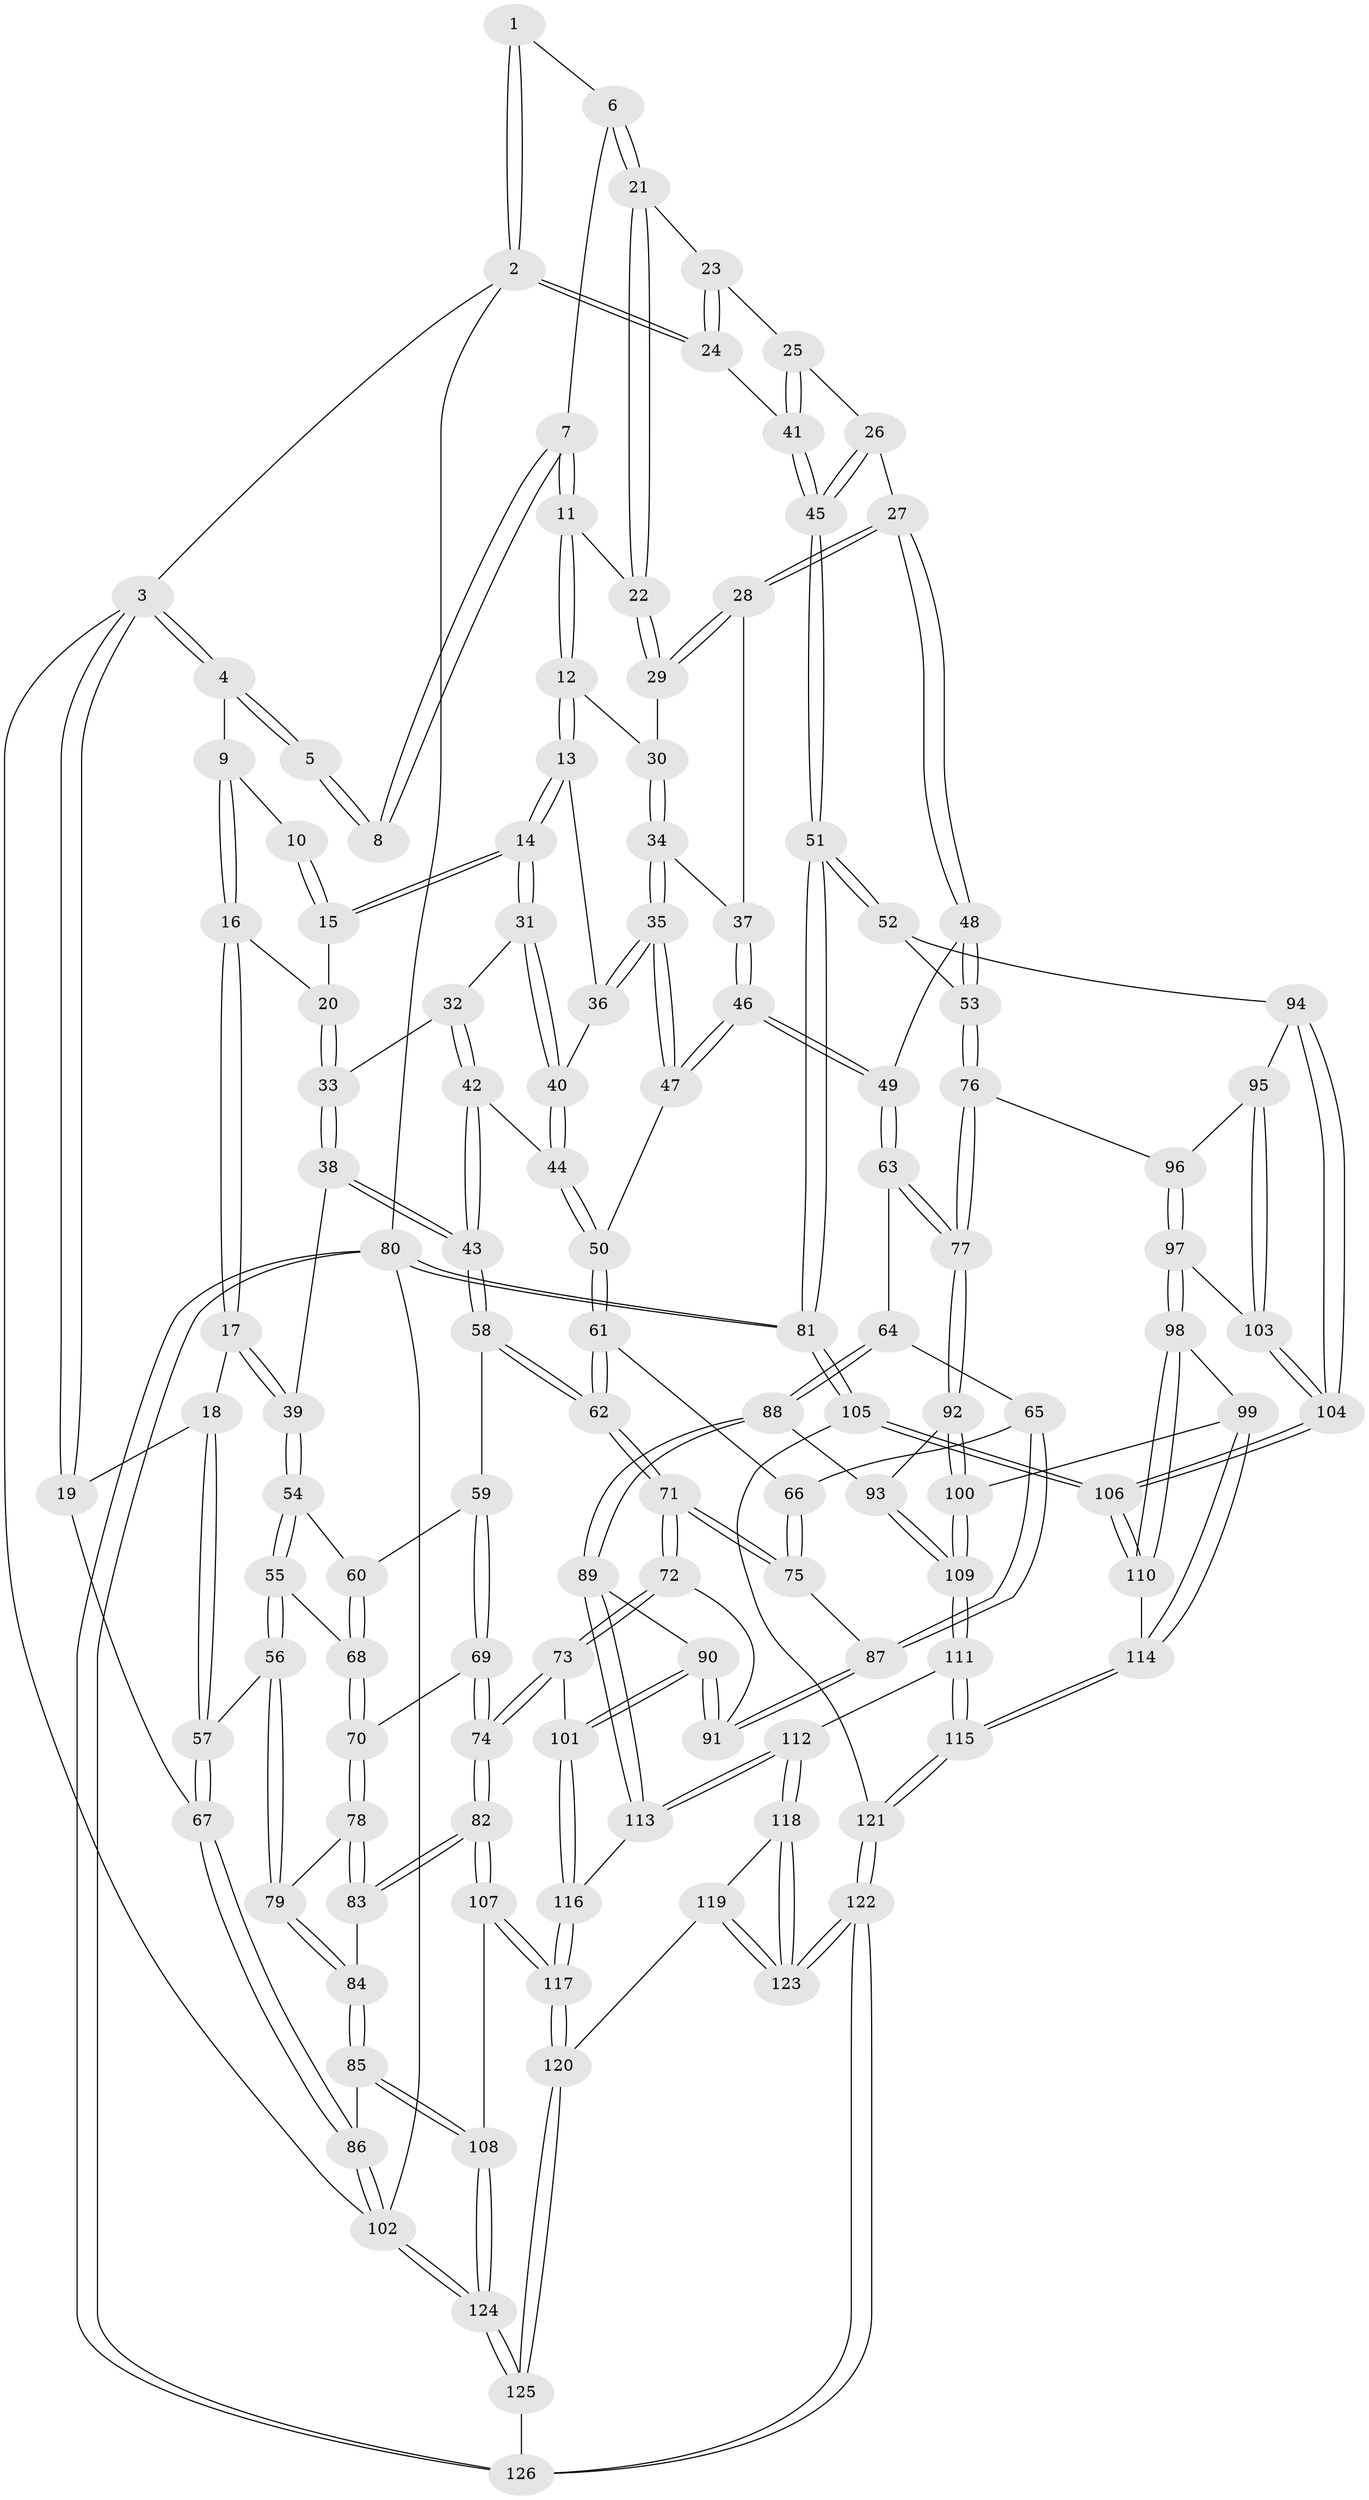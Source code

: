 // Generated by graph-tools (version 1.1) at 2025/38/03/09/25 02:38:21]
// undirected, 126 vertices, 312 edges
graph export_dot {
graph [start="1"]
  node [color=gray90,style=filled];
  1 [pos="+0.7834032589401363+0"];
  2 [pos="+1+0"];
  3 [pos="+0+0"];
  4 [pos="+0.1395728667944566+0"];
  5 [pos="+0.544579263233734+0"];
  6 [pos="+0.7945149654089777+0"];
  7 [pos="+0.5245181843642762+0.06640614376958737"];
  8 [pos="+0.5188866840707628+0.04121217738162315"];
  9 [pos="+0.21146417052917654+0"];
  10 [pos="+0.4075378264987948+0.052931441430663126"];
  11 [pos="+0.5338450923887674+0.11901114335259956"];
  12 [pos="+0.5272582939543157+0.1356388901846483"];
  13 [pos="+0.5147421011372114+0.14910218944266312"];
  14 [pos="+0.4694029999884318+0.16332459939752608"];
  15 [pos="+0.43065007120948084+0.14443979924736763"];
  16 [pos="+0.2402911369775219+0.10257531922813318"];
  17 [pos="+0.15497121446747006+0.2524274424100566"];
  18 [pos="+0.12648570687528954+0.25042831972836627"];
  19 [pos="+0+0.03265308410315007"];
  20 [pos="+0.29602760370414094+0.13883168859466752"];
  21 [pos="+0.7956521842164291+0.00512668798615654"];
  22 [pos="+0.7612071354353422+0.0637937458970904"];
  23 [pos="+0.8742524049458614+0.06864409664932639"];
  24 [pos="+1+0.16863036093684342"];
  25 [pos="+0.9155483973111525+0.20863570998458106"];
  26 [pos="+0.8796338010807654+0.2681316242835058"];
  27 [pos="+0.842275353546047+0.28636949593736566"];
  28 [pos="+0.7710366685236127+0.2503687512818165"];
  29 [pos="+0.756594989299355+0.08849539754288678"];
  30 [pos="+0.6354895277755452+0.19673750400056528"];
  31 [pos="+0.43477705561479113+0.23455298884062808"];
  32 [pos="+0.37528982120727256+0.2692092282812486"];
  33 [pos="+0.35691228860125673+0.26180091245405024"];
  34 [pos="+0.6392599120468027+0.23258584269721128"];
  35 [pos="+0.5909096373882508+0.2941175302909321"];
  36 [pos="+0.5220535534684971+0.16947741891977267"];
  37 [pos="+0.7572427442963947+0.2591224515036061"];
  38 [pos="+0.2483139739220423+0.315657210069194"];
  39 [pos="+0.18965529088077734+0.31321918435983814"];
  40 [pos="+0.5022272741774765+0.3107855421683641"];
  41 [pos="+1+0.20741052678312222"];
  42 [pos="+0.3906374808036749+0.32761239951527027"];
  43 [pos="+0.35979343089852306+0.4004913805004509"];
  44 [pos="+0.5220242361450975+0.3472868528203856"];
  45 [pos="+1+0.4289909191527632"];
  46 [pos="+0.6755169453720314+0.3718232799726317"];
  47 [pos="+0.5856296971586012+0.3337114363550807"];
  48 [pos="+0.8516784507103372+0.3920112420439446"];
  49 [pos="+0.7077199971794852+0.4391768592600016"];
  50 [pos="+0.5327787876173992+0.35571999237656815"];
  51 [pos="+1+0.4389379509656103"];
  52 [pos="+1+0.47916695988392666"];
  53 [pos="+0.9652873913147616+0.48460045106102334"];
  54 [pos="+0.1839748178619373+0.3527847277906517"];
  55 [pos="+0.12116744636788196+0.4478893524820783"];
  56 [pos="+0.003892291820850541+0.46297281301960796"];
  57 [pos="+0+0.44496783400536893"];
  58 [pos="+0.3608798919967358+0.40855529162466314"];
  59 [pos="+0.2790458798821017+0.452112586373381"];
  60 [pos="+0.26601561613754443+0.44008085458655044"];
  61 [pos="+0.5152145482625922+0.40256470006172407"];
  62 [pos="+0.4337537241243911+0.47426212729368905"];
  63 [pos="+0.6938694479593668+0.5141182587183787"];
  64 [pos="+0.6650015020688219+0.525442950166472"];
  65 [pos="+0.6563309653845393+0.5271197560052502"];
  66 [pos="+0.5856880305255561+0.4819986837578904"];
  67 [pos="+0+0.4432170605053993"];
  68 [pos="+0.1463869746568468+0.4805291607357429"];
  69 [pos="+0.27594229384241825+0.4668261609669824"];
  70 [pos="+0.15915252650214443+0.4988073793067373"];
  71 [pos="+0.431965764550873+0.5457925956318258"];
  72 [pos="+0.4229489994432242+0.5624499274334438"];
  73 [pos="+0.34825425929204495+0.6708177768795052"];
  74 [pos="+0.31522210060033345+0.6823815197297071"];
  75 [pos="+0.43950297989244574+0.5455558335216187"];
  76 [pos="+0.8653095383008939+0.565578612341327"];
  77 [pos="+0.7896086724796841+0.5912408029954499"];
  78 [pos="+0.1776045637805111+0.5587702633782383"];
  79 [pos="+0.05577721098275402+0.5611797045198352"];
  80 [pos="+1+1"];
  81 [pos="+1+0.862607181535682"];
  82 [pos="+0.31495899432505003+0.6825601417156452"];
  83 [pos="+0.21083184326182458+0.6136231804736004"];
  84 [pos="+0.06313676975205079+0.633272739585036"];
  85 [pos="+0.03913333475320729+0.6615306383397236"];
  86 [pos="+0+0.6764698618794448"];
  87 [pos="+0.6103886544826773+0.5612586200176447"];
  88 [pos="+0.6543934812746798+0.695988390704409"];
  89 [pos="+0.6446631510111879+0.7025708268584362"];
  90 [pos="+0.583142166072072+0.6297915873131713"];
  91 [pos="+0.5833369762990042+0.6284365145190363"];
  92 [pos="+0.7843044819651288+0.6232793808028568"];
  93 [pos="+0.7048316774346852+0.6826916948360554"];
  94 [pos="+0.9607341009251393+0.6668243892480746"];
  95 [pos="+0.9482952804774837+0.6644345404219307"];
  96 [pos="+0.9059602734530359+0.6424892417580202"];
  97 [pos="+0.8965678885704896+0.7126601263271164"];
  98 [pos="+0.8871082165298982+0.7219525839561376"];
  99 [pos="+0.8350929861335449+0.7076048420269023"];
  100 [pos="+0.8058524973748576+0.6849810999761771"];
  101 [pos="+0.4724573274518211+0.7173385332870545"];
  102 [pos="+0+1"];
  103 [pos="+0.900834026732401+0.711581038702452"];
  104 [pos="+0.9827240100259373+0.7070687623584175"];
  105 [pos="+1+0.8267236283080455"];
  106 [pos="+1+0.8019580660775033"];
  107 [pos="+0.26042965380602223+0.8024924867604002"];
  108 [pos="+0.16796423319178186+0.8574658648888626"];
  109 [pos="+0.746926538455271+0.7922059686102721"];
  110 [pos="+0.9084741900507679+0.7794582588603503"];
  111 [pos="+0.7389541434765143+0.825912710822959"];
  112 [pos="+0.631492306285108+0.8074978227421754"];
  113 [pos="+0.6113837784617464+0.7853282310564131"];
  114 [pos="+0.8292346907166767+0.8572528832832834"];
  115 [pos="+0.8070690633769925+0.891487954850174"];
  116 [pos="+0.535603074299969+0.7738125732563446"];
  117 [pos="+0.4468536971094539+0.9726784404082394"];
  118 [pos="+0.6085288944086163+0.90800286314842"];
  119 [pos="+0.5223573873583451+0.9552618729046942"];
  120 [pos="+0.45283633060935596+0.9852589795582322"];
  121 [pos="+0.8094697626866859+0.9004273306514491"];
  122 [pos="+0.7990531988335025+1"];
  123 [pos="+0.7417690927113223+1"];
  124 [pos="+0+1"];
  125 [pos="+0.45257324338961824+1"];
  126 [pos="+0.8368357802257694+1"];
  1 -- 2;
  1 -- 2;
  1 -- 6;
  2 -- 3;
  2 -- 24;
  2 -- 24;
  2 -- 80;
  3 -- 4;
  3 -- 4;
  3 -- 19;
  3 -- 19;
  3 -- 102;
  4 -- 5;
  4 -- 5;
  4 -- 9;
  5 -- 8;
  5 -- 8;
  6 -- 7;
  6 -- 21;
  6 -- 21;
  7 -- 8;
  7 -- 8;
  7 -- 11;
  7 -- 11;
  9 -- 10;
  9 -- 16;
  9 -- 16;
  10 -- 15;
  10 -- 15;
  11 -- 12;
  11 -- 12;
  11 -- 22;
  12 -- 13;
  12 -- 13;
  12 -- 30;
  13 -- 14;
  13 -- 14;
  13 -- 36;
  14 -- 15;
  14 -- 15;
  14 -- 31;
  14 -- 31;
  15 -- 20;
  16 -- 17;
  16 -- 17;
  16 -- 20;
  17 -- 18;
  17 -- 39;
  17 -- 39;
  18 -- 19;
  18 -- 57;
  18 -- 57;
  19 -- 67;
  20 -- 33;
  20 -- 33;
  21 -- 22;
  21 -- 22;
  21 -- 23;
  22 -- 29;
  22 -- 29;
  23 -- 24;
  23 -- 24;
  23 -- 25;
  24 -- 41;
  25 -- 26;
  25 -- 41;
  25 -- 41;
  26 -- 27;
  26 -- 45;
  26 -- 45;
  27 -- 28;
  27 -- 28;
  27 -- 48;
  27 -- 48;
  28 -- 29;
  28 -- 29;
  28 -- 37;
  29 -- 30;
  30 -- 34;
  30 -- 34;
  31 -- 32;
  31 -- 40;
  31 -- 40;
  32 -- 33;
  32 -- 42;
  32 -- 42;
  33 -- 38;
  33 -- 38;
  34 -- 35;
  34 -- 35;
  34 -- 37;
  35 -- 36;
  35 -- 36;
  35 -- 47;
  35 -- 47;
  36 -- 40;
  37 -- 46;
  37 -- 46;
  38 -- 39;
  38 -- 43;
  38 -- 43;
  39 -- 54;
  39 -- 54;
  40 -- 44;
  40 -- 44;
  41 -- 45;
  41 -- 45;
  42 -- 43;
  42 -- 43;
  42 -- 44;
  43 -- 58;
  43 -- 58;
  44 -- 50;
  44 -- 50;
  45 -- 51;
  45 -- 51;
  46 -- 47;
  46 -- 47;
  46 -- 49;
  46 -- 49;
  47 -- 50;
  48 -- 49;
  48 -- 53;
  48 -- 53;
  49 -- 63;
  49 -- 63;
  50 -- 61;
  50 -- 61;
  51 -- 52;
  51 -- 52;
  51 -- 81;
  51 -- 81;
  52 -- 53;
  52 -- 94;
  53 -- 76;
  53 -- 76;
  54 -- 55;
  54 -- 55;
  54 -- 60;
  55 -- 56;
  55 -- 56;
  55 -- 68;
  56 -- 57;
  56 -- 79;
  56 -- 79;
  57 -- 67;
  57 -- 67;
  58 -- 59;
  58 -- 62;
  58 -- 62;
  59 -- 60;
  59 -- 69;
  59 -- 69;
  60 -- 68;
  60 -- 68;
  61 -- 62;
  61 -- 62;
  61 -- 66;
  62 -- 71;
  62 -- 71;
  63 -- 64;
  63 -- 77;
  63 -- 77;
  64 -- 65;
  64 -- 88;
  64 -- 88;
  65 -- 66;
  65 -- 87;
  65 -- 87;
  66 -- 75;
  66 -- 75;
  67 -- 86;
  67 -- 86;
  68 -- 70;
  68 -- 70;
  69 -- 70;
  69 -- 74;
  69 -- 74;
  70 -- 78;
  70 -- 78;
  71 -- 72;
  71 -- 72;
  71 -- 75;
  71 -- 75;
  72 -- 73;
  72 -- 73;
  72 -- 91;
  73 -- 74;
  73 -- 74;
  73 -- 101;
  74 -- 82;
  74 -- 82;
  75 -- 87;
  76 -- 77;
  76 -- 77;
  76 -- 96;
  77 -- 92;
  77 -- 92;
  78 -- 79;
  78 -- 83;
  78 -- 83;
  79 -- 84;
  79 -- 84;
  80 -- 81;
  80 -- 81;
  80 -- 126;
  80 -- 126;
  80 -- 102;
  81 -- 105;
  81 -- 105;
  82 -- 83;
  82 -- 83;
  82 -- 107;
  82 -- 107;
  83 -- 84;
  84 -- 85;
  84 -- 85;
  85 -- 86;
  85 -- 108;
  85 -- 108;
  86 -- 102;
  86 -- 102;
  87 -- 91;
  87 -- 91;
  88 -- 89;
  88 -- 89;
  88 -- 93;
  89 -- 90;
  89 -- 113;
  89 -- 113;
  90 -- 91;
  90 -- 91;
  90 -- 101;
  90 -- 101;
  92 -- 93;
  92 -- 100;
  92 -- 100;
  93 -- 109;
  93 -- 109;
  94 -- 95;
  94 -- 104;
  94 -- 104;
  95 -- 96;
  95 -- 103;
  95 -- 103;
  96 -- 97;
  96 -- 97;
  97 -- 98;
  97 -- 98;
  97 -- 103;
  98 -- 99;
  98 -- 110;
  98 -- 110;
  99 -- 100;
  99 -- 114;
  99 -- 114;
  100 -- 109;
  100 -- 109;
  101 -- 116;
  101 -- 116;
  102 -- 124;
  102 -- 124;
  103 -- 104;
  103 -- 104;
  104 -- 106;
  104 -- 106;
  105 -- 106;
  105 -- 106;
  105 -- 121;
  106 -- 110;
  106 -- 110;
  107 -- 108;
  107 -- 117;
  107 -- 117;
  108 -- 124;
  108 -- 124;
  109 -- 111;
  109 -- 111;
  110 -- 114;
  111 -- 112;
  111 -- 115;
  111 -- 115;
  112 -- 113;
  112 -- 113;
  112 -- 118;
  112 -- 118;
  113 -- 116;
  114 -- 115;
  114 -- 115;
  115 -- 121;
  115 -- 121;
  116 -- 117;
  116 -- 117;
  117 -- 120;
  117 -- 120;
  118 -- 119;
  118 -- 123;
  118 -- 123;
  119 -- 120;
  119 -- 123;
  119 -- 123;
  120 -- 125;
  120 -- 125;
  121 -- 122;
  121 -- 122;
  122 -- 123;
  122 -- 123;
  122 -- 126;
  122 -- 126;
  124 -- 125;
  124 -- 125;
  125 -- 126;
}
